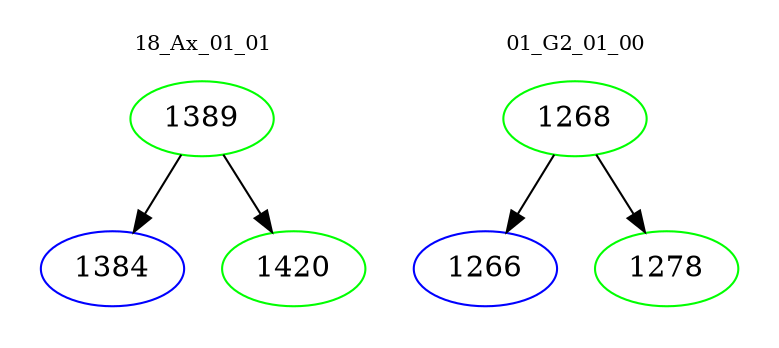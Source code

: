 digraph{
subgraph cluster_0 {
color = white
label = "18_Ax_01_01";
fontsize=10;
T0_1389 [label="1389", color="green"]
T0_1389 -> T0_1384 [color="black"]
T0_1384 [label="1384", color="blue"]
T0_1389 -> T0_1420 [color="black"]
T0_1420 [label="1420", color="green"]
}
subgraph cluster_1 {
color = white
label = "01_G2_01_00";
fontsize=10;
T1_1268 [label="1268", color="green"]
T1_1268 -> T1_1266 [color="black"]
T1_1266 [label="1266", color="blue"]
T1_1268 -> T1_1278 [color="black"]
T1_1278 [label="1278", color="green"]
}
}
